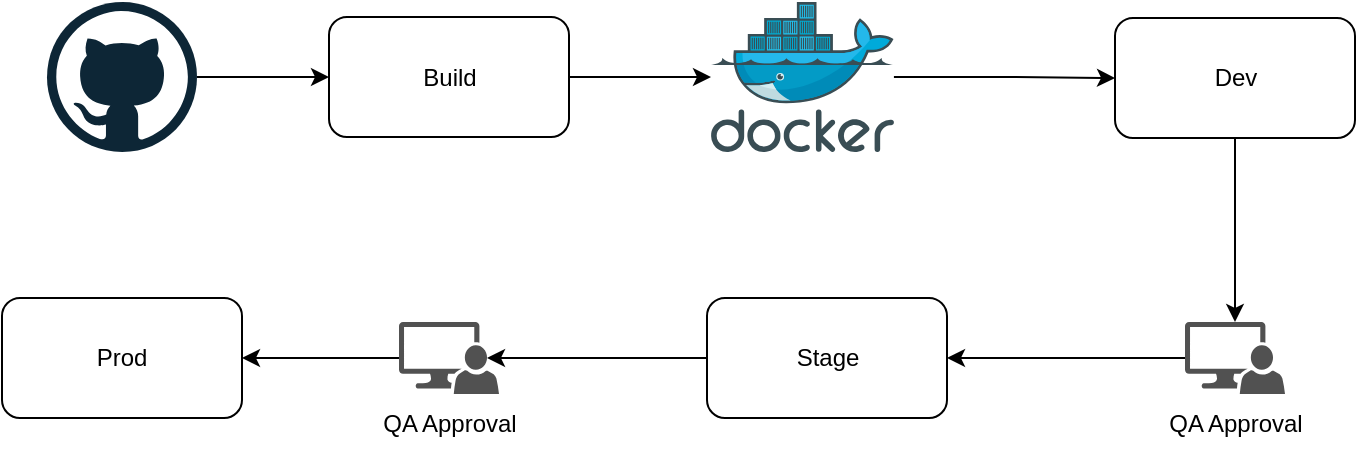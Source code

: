 <mxfile version="24.7.17">
  <diagram name="第 1 页" id="_4sUvdN7ImLTpLdh6hnS">
    <mxGraphModel dx="2074" dy="1197" grid="0" gridSize="10" guides="1" tooltips="1" connect="1" arrows="1" fold="1" page="1" pageScale="1" pageWidth="1169" pageHeight="827" math="0" shadow="0">
      <root>
        <mxCell id="0" />
        <mxCell id="1" parent="0" />
        <mxCell id="_11cS4e0abeGVBdclFb2-6" style="edgeStyle=orthogonalEdgeStyle;rounded=0;orthogonalLoop=1;jettySize=auto;html=1;" edge="1" parent="1" source="_11cS4e0abeGVBdclFb2-2" target="_11cS4e0abeGVBdclFb2-3">
          <mxGeometry relative="1" as="geometry" />
        </mxCell>
        <mxCell id="_11cS4e0abeGVBdclFb2-2" value="" style="dashed=0;outlineConnect=0;html=1;align=center;labelPosition=center;verticalLabelPosition=bottom;verticalAlign=top;shape=mxgraph.weblogos.github" vertex="1" parent="1">
          <mxGeometry x="268.5" y="301" width="75" height="75" as="geometry" />
        </mxCell>
        <mxCell id="_11cS4e0abeGVBdclFb2-5" style="edgeStyle=orthogonalEdgeStyle;rounded=0;orthogonalLoop=1;jettySize=auto;html=1;" edge="1" parent="1" source="_11cS4e0abeGVBdclFb2-3" target="_11cS4e0abeGVBdclFb2-4">
          <mxGeometry relative="1" as="geometry" />
        </mxCell>
        <mxCell id="_11cS4e0abeGVBdclFb2-3" value="Build" style="rounded=1;whiteSpace=wrap;html=1;" vertex="1" parent="1">
          <mxGeometry x="409.5" y="308.5" width="120" height="60" as="geometry" />
        </mxCell>
        <mxCell id="_11cS4e0abeGVBdclFb2-8" style="edgeStyle=orthogonalEdgeStyle;rounded=0;orthogonalLoop=1;jettySize=auto;html=1;" edge="1" parent="1" source="_11cS4e0abeGVBdclFb2-4" target="_11cS4e0abeGVBdclFb2-7">
          <mxGeometry relative="1" as="geometry" />
        </mxCell>
        <mxCell id="_11cS4e0abeGVBdclFb2-4" value="" style="image;sketch=0;aspect=fixed;html=1;points=[];align=center;fontSize=12;image=img/lib/mscae/Docker.svg;" vertex="1" parent="1">
          <mxGeometry x="600.5" y="301" width="91.46" height="75" as="geometry" />
        </mxCell>
        <mxCell id="_11cS4e0abeGVBdclFb2-11" style="edgeStyle=orthogonalEdgeStyle;rounded=0;orthogonalLoop=1;jettySize=auto;html=1;" edge="1" parent="1" source="_11cS4e0abeGVBdclFb2-7" target="_11cS4e0abeGVBdclFb2-9">
          <mxGeometry relative="1" as="geometry" />
        </mxCell>
        <mxCell id="_11cS4e0abeGVBdclFb2-7" value="Dev" style="rounded=1;whiteSpace=wrap;html=1;" vertex="1" parent="1">
          <mxGeometry x="802.5" y="309" width="120" height="60" as="geometry" />
        </mxCell>
        <mxCell id="_11cS4e0abeGVBdclFb2-15" style="edgeStyle=orthogonalEdgeStyle;rounded=0;orthogonalLoop=1;jettySize=auto;html=1;" edge="1" parent="1" source="_11cS4e0abeGVBdclFb2-9" target="_11cS4e0abeGVBdclFb2-12">
          <mxGeometry relative="1" as="geometry" />
        </mxCell>
        <mxCell id="_11cS4e0abeGVBdclFb2-9" value="" style="sketch=0;pointerEvents=1;shadow=0;dashed=0;html=1;strokeColor=none;labelPosition=center;verticalLabelPosition=bottom;verticalAlign=top;align=center;fillColor=#515151;shape=mxgraph.mscae.system_center.admin_console" vertex="1" parent="1">
          <mxGeometry x="837.5" y="461" width="50" height="36" as="geometry" />
        </mxCell>
        <mxCell id="_11cS4e0abeGVBdclFb2-12" value="Stage" style="rounded=1;whiteSpace=wrap;html=1;" vertex="1" parent="1">
          <mxGeometry x="598.5" y="449" width="120" height="60" as="geometry" />
        </mxCell>
        <mxCell id="_11cS4e0abeGVBdclFb2-13" value="Prod" style="rounded=1;whiteSpace=wrap;html=1;" vertex="1" parent="1">
          <mxGeometry x="246" y="449" width="120" height="60" as="geometry" />
        </mxCell>
        <mxCell id="_11cS4e0abeGVBdclFb2-18" style="edgeStyle=orthogonalEdgeStyle;rounded=0;orthogonalLoop=1;jettySize=auto;html=1;" edge="1" parent="1" source="_11cS4e0abeGVBdclFb2-14" target="_11cS4e0abeGVBdclFb2-13">
          <mxGeometry relative="1" as="geometry" />
        </mxCell>
        <mxCell id="_11cS4e0abeGVBdclFb2-14" value="" style="sketch=0;pointerEvents=1;shadow=0;dashed=0;html=1;strokeColor=none;labelPosition=center;verticalLabelPosition=bottom;verticalAlign=top;align=center;fillColor=#515151;shape=mxgraph.mscae.system_center.admin_console" vertex="1" parent="1">
          <mxGeometry x="444.5" y="461" width="50" height="36" as="geometry" />
        </mxCell>
        <mxCell id="_11cS4e0abeGVBdclFb2-17" style="edgeStyle=orthogonalEdgeStyle;rounded=0;orthogonalLoop=1;jettySize=auto;html=1;entryX=0.88;entryY=0.5;entryDx=0;entryDy=0;entryPerimeter=0;" edge="1" parent="1" source="_11cS4e0abeGVBdclFb2-12" target="_11cS4e0abeGVBdclFb2-14">
          <mxGeometry relative="1" as="geometry" />
        </mxCell>
        <mxCell id="_11cS4e0abeGVBdclFb2-19" value="QA Approval" style="text;html=1;align=center;verticalAlign=middle;whiteSpace=wrap;rounded=0;" vertex="1" parent="1">
          <mxGeometry x="426.5" y="497" width="86" height="30" as="geometry" />
        </mxCell>
        <mxCell id="_11cS4e0abeGVBdclFb2-20" value="QA Approval" style="text;html=1;align=center;verticalAlign=middle;whiteSpace=wrap;rounded=0;" vertex="1" parent="1">
          <mxGeometry x="819.5" y="497" width="86" height="30" as="geometry" />
        </mxCell>
      </root>
    </mxGraphModel>
  </diagram>
</mxfile>
